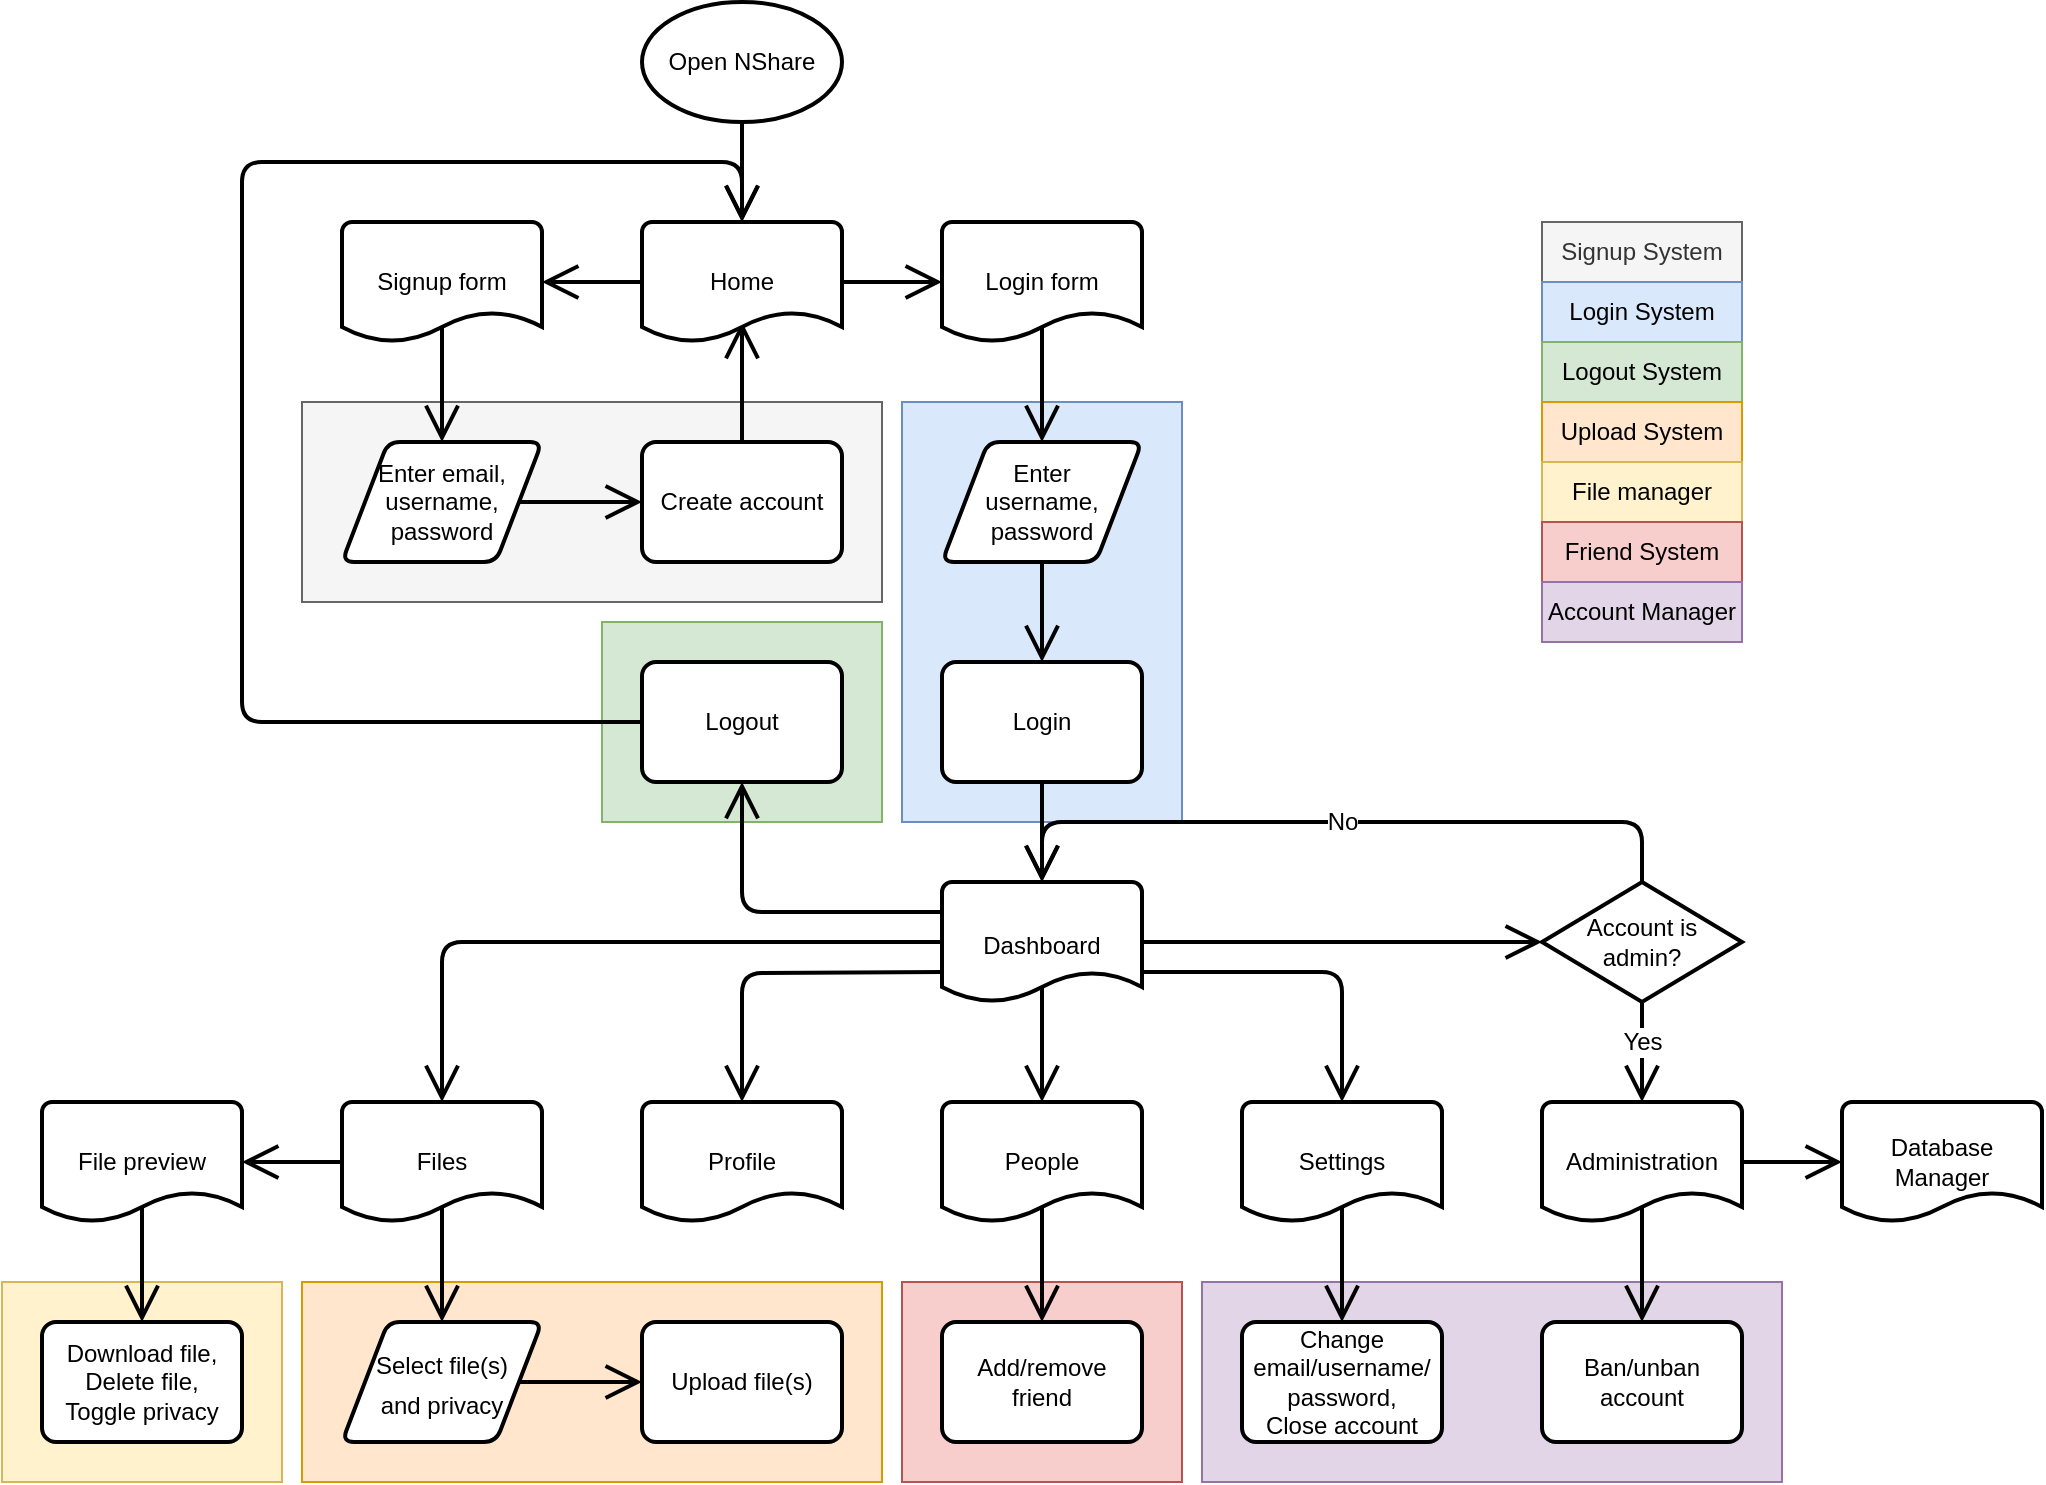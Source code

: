<mxfile version="20.8.16" type="device"><diagram id="C5RBs43oDa-KdzZeNtuy" name="Page-1"><mxGraphModel dx="1203" dy="886" grid="1" gridSize="10" guides="1" tooltips="1" connect="1" arrows="1" fold="1" page="1" pageScale="1" pageWidth="827" pageHeight="1169" math="0" shadow="0"><root><mxCell id="WIyWlLk6GJQsqaUBKTNV-0"/><mxCell id="WIyWlLk6GJQsqaUBKTNV-1" parent="WIyWlLk6GJQsqaUBKTNV-0"/><mxCell id="Ddsg4DlG85Ckc5aJ8j3_-16" value="" style="rounded=0;whiteSpace=wrap;html=1;glass=0;fillColor=#e1d5e7;strokeColor=#9673a6;" parent="WIyWlLk6GJQsqaUBKTNV-1" vertex="1"><mxGeometry x="450" y="700" width="290" height="100" as="geometry"/></mxCell><mxCell id="Ddsg4DlG85Ckc5aJ8j3_-15" value="" style="rounded=0;whiteSpace=wrap;html=1;glass=0;fillColor=#f8cecc;strokeColor=#b85450;" parent="WIyWlLk6GJQsqaUBKTNV-1" vertex="1"><mxGeometry x="300" y="700" width="140" height="100" as="geometry"/></mxCell><mxCell id="Ddsg4DlG85Ckc5aJ8j3_-14" value="" style="rounded=0;whiteSpace=wrap;html=1;glass=0;fillColor=#fff2cc;strokeColor=#d6b656;" parent="WIyWlLk6GJQsqaUBKTNV-1" vertex="1"><mxGeometry x="-150" y="700" width="140" height="100" as="geometry"/></mxCell><mxCell id="Ddsg4DlG85Ckc5aJ8j3_-13" value="" style="rounded=0;whiteSpace=wrap;html=1;glass=0;fillColor=#ffe6cc;strokeColor=#d79b00;" parent="WIyWlLk6GJQsqaUBKTNV-1" vertex="1"><mxGeometry y="700" width="290" height="100" as="geometry"/></mxCell><mxCell id="Ddsg4DlG85Ckc5aJ8j3_-12" value="" style="rounded=0;whiteSpace=wrap;html=1;glass=0;fillColor=#d5e8d4;strokeColor=#82b366;" parent="WIyWlLk6GJQsqaUBKTNV-1" vertex="1"><mxGeometry x="150" y="370" width="140" height="100" as="geometry"/></mxCell><mxCell id="Ddsg4DlG85Ckc5aJ8j3_-11" value="" style="rounded=0;whiteSpace=wrap;html=1;glass=0;fillColor=#dae8fc;strokeColor=#6c8ebf;" parent="WIyWlLk6GJQsqaUBKTNV-1" vertex="1"><mxGeometry x="300" y="260" width="140" height="210" as="geometry"/></mxCell><mxCell id="Ddsg4DlG85Ckc5aJ8j3_-10" value="" style="rounded=0;whiteSpace=wrap;html=1;glass=0;fillColor=#f5f5f5;fontColor=#333333;strokeColor=#666666;" parent="WIyWlLk6GJQsqaUBKTNV-1" vertex="1"><mxGeometry y="260" width="290" height="100" as="geometry"/></mxCell><mxCell id="sszrleJ7pmvfcIpM_HSE-67" style="edgeStyle=orthogonalEdgeStyle;rounded=1;orthogonalLoop=1;jettySize=auto;html=1;exitX=0.5;exitY=1;exitDx=0;exitDy=0;exitPerimeter=0;entryX=0.5;entryY=0;entryDx=0;entryDy=0;entryPerimeter=0;strokeWidth=2;fontSize=12;endArrow=open;startSize=14;endSize=14;sourcePerimeterSpacing=8;targetPerimeterSpacing=8;" parent="WIyWlLk6GJQsqaUBKTNV-1" source="KAN1DRMj0y0aXyjjWlx8-12" target="sszrleJ7pmvfcIpM_HSE-66" edge="1"><mxGeometry relative="1" as="geometry"/></mxCell><mxCell id="sszrleJ7pmvfcIpM_HSE-111" style="edgeStyle=orthogonalEdgeStyle;rounded=1;orthogonalLoop=1;jettySize=auto;html=1;exitX=1;exitY=0.5;exitDx=0;exitDy=0;exitPerimeter=0;entryX=0;entryY=0.5;entryDx=0;entryDy=0;entryPerimeter=0;strokeWidth=2;fontSize=12;endArrow=open;startSize=14;endSize=14;sourcePerimeterSpacing=8;targetPerimeterSpacing=8;" parent="WIyWlLk6GJQsqaUBKTNV-1" source="sszrleJ7pmvfcIpM_HSE-66" target="sszrleJ7pmvfcIpM_HSE-70" edge="1"><mxGeometry relative="1" as="geometry"/></mxCell><mxCell id="sszrleJ7pmvfcIpM_HSE-112" style="edgeStyle=orthogonalEdgeStyle;rounded=1;orthogonalLoop=1;jettySize=auto;html=1;exitX=0;exitY=0.5;exitDx=0;exitDy=0;exitPerimeter=0;entryX=1;entryY=0.5;entryDx=0;entryDy=0;entryPerimeter=0;strokeWidth=2;fontSize=12;endArrow=open;startSize=14;endSize=14;sourcePerimeterSpacing=8;targetPerimeterSpacing=8;" parent="WIyWlLk6GJQsqaUBKTNV-1" source="sszrleJ7pmvfcIpM_HSE-66" target="sszrleJ7pmvfcIpM_HSE-68" edge="1"><mxGeometry relative="1" as="geometry"/></mxCell><mxCell id="sszrleJ7pmvfcIpM_HSE-114" style="edgeStyle=orthogonalEdgeStyle;rounded=1;orthogonalLoop=1;jettySize=auto;html=1;entryX=0.5;entryY=0;entryDx=0;entryDy=0;strokeWidth=2;fontSize=12;endArrow=open;startSize=14;endSize=14;sourcePerimeterSpacing=8;targetPerimeterSpacing=8;exitX=0.5;exitY=0.833;exitDx=0;exitDy=0;exitPerimeter=0;" parent="WIyWlLk6GJQsqaUBKTNV-1" source="sszrleJ7pmvfcIpM_HSE-68" target="sszrleJ7pmvfcIpM_HSE-98" edge="1"><mxGeometry relative="1" as="geometry"/></mxCell><mxCell id="sszrleJ7pmvfcIpM_HSE-103" style="edgeStyle=orthogonalEdgeStyle;rounded=1;orthogonalLoop=1;jettySize=auto;html=1;entryX=0.5;entryY=0;entryDx=0;entryDy=0;strokeWidth=2;fontSize=12;endArrow=open;startSize=14;endSize=14;sourcePerimeterSpacing=8;targetPerimeterSpacing=8;exitX=0.5;exitY=0.833;exitDx=0;exitDy=0;exitPerimeter=0;" parent="WIyWlLk6GJQsqaUBKTNV-1" source="sszrleJ7pmvfcIpM_HSE-70" target="sszrleJ7pmvfcIpM_HSE-102" edge="1"><mxGeometry relative="1" as="geometry"/></mxCell><mxCell id="sszrleJ7pmvfcIpM_HSE-116" style="edgeStyle=orthogonalEdgeStyle;rounded=1;orthogonalLoop=1;jettySize=auto;html=1;exitX=0.5;exitY=0;exitDx=0;exitDy=0;entryX=0.5;entryY=0.833;entryDx=0;entryDy=0;entryPerimeter=0;strokeWidth=2;fontSize=12;endArrow=open;startSize=14;endSize=14;sourcePerimeterSpacing=8;targetPerimeterSpacing=8;" parent="WIyWlLk6GJQsqaUBKTNV-1" source="sszrleJ7pmvfcIpM_HSE-73" target="sszrleJ7pmvfcIpM_HSE-66" edge="1"><mxGeometry relative="1" as="geometry"/></mxCell><mxCell id="sszrleJ7pmvfcIpM_HSE-108" style="edgeStyle=orthogonalEdgeStyle;rounded=1;orthogonalLoop=1;jettySize=auto;html=1;exitX=0.5;exitY=0.833;exitDx=0;exitDy=0;entryX=0.5;entryY=0;entryDx=0;entryDy=0;entryPerimeter=0;strokeWidth=2;fontSize=12;endArrow=open;startSize=14;endSize=14;sourcePerimeterSpacing=8;targetPerimeterSpacing=8;exitPerimeter=0;" parent="WIyWlLk6GJQsqaUBKTNV-1" source="tVg_h0LRR8AJe5HUPdZW-2" target="sszrleJ7pmvfcIpM_HSE-133" edge="1"><mxGeometry relative="1" as="geometry"><mxPoint x="370" y="610" as="targetPoint"/><mxPoint x="370" y="560" as="sourcePoint"/></mxGeometry></mxCell><mxCell id="VdkVeggnY9PGqmSljeIG-64" style="edgeStyle=orthogonalEdgeStyle;rounded=1;orthogonalLoop=1;jettySize=auto;html=1;exitX=1;exitY=0.75;exitDx=0;exitDy=0;strokeWidth=2;fontSize=12;endArrow=open;startSize=14;endSize=14;sourcePerimeterSpacing=8;targetPerimeterSpacing=8;entryX=0.5;entryY=0;entryDx=0;entryDy=0;entryPerimeter=0;exitPerimeter=0;" parent="WIyWlLk6GJQsqaUBKTNV-1" source="tVg_h0LRR8AJe5HUPdZW-2" target="VdkVeggnY9PGqmSljeIG-66" edge="1"><mxGeometry relative="1" as="geometry"><mxPoint x="500" y="590" as="targetPoint"/><mxPoint x="420" y="545" as="sourcePoint"/></mxGeometry></mxCell><mxCell id="VdkVeggnY9PGqmSljeIG-69" style="edgeStyle=orthogonalEdgeStyle;rounded=1;orthogonalLoop=1;jettySize=auto;html=1;exitX=1;exitY=0.5;exitDx=0;exitDy=0;strokeWidth=2;fontSize=12;endArrow=open;startSize=14;endSize=14;sourcePerimeterSpacing=8;targetPerimeterSpacing=8;entryX=0;entryY=0.5;entryDx=0;entryDy=0;entryPerimeter=0;exitPerimeter=0;" parent="WIyWlLk6GJQsqaUBKTNV-1" source="tVg_h0LRR8AJe5HUPdZW-2" target="sszrleJ7pmvfcIpM_HSE-125" edge="1"><mxGeometry relative="1" as="geometry"><mxPoint x="590" y="530" as="targetPoint"/><mxPoint x="420" y="530" as="sourcePoint"/></mxGeometry></mxCell><mxCell id="VdkVeggnY9PGqmSljeIG-74" style="edgeStyle=orthogonalEdgeStyle;rounded=1;orthogonalLoop=1;jettySize=auto;html=1;exitX=0;exitY=0.75;exitDx=0;exitDy=0;entryX=0.5;entryY=0;entryDx=0;entryDy=0;entryPerimeter=0;strokeWidth=2;fontSize=12;endArrow=open;startSize=14;endSize=14;sourcePerimeterSpacing=8;targetPerimeterSpacing=8;" parent="WIyWlLk6GJQsqaUBKTNV-1" target="VdkVeggnY9PGqmSljeIG-72" edge="1"><mxGeometry relative="1" as="geometry"><mxPoint x="320" y="545" as="sourcePoint"/></mxGeometry></mxCell><mxCell id="VdkVeggnY9PGqmSljeIG-75" style="edgeStyle=orthogonalEdgeStyle;rounded=1;orthogonalLoop=1;jettySize=auto;html=1;exitX=0;exitY=0.5;exitDx=0;exitDy=0;entryX=0.5;entryY=0;entryDx=0;entryDy=0;entryPerimeter=0;strokeWidth=2;fontSize=12;endArrow=open;startSize=14;endSize=14;sourcePerimeterSpacing=8;targetPerimeterSpacing=8;exitPerimeter=0;" parent="WIyWlLk6GJQsqaUBKTNV-1" source="tVg_h0LRR8AJe5HUPdZW-2" target="sszrleJ7pmvfcIpM_HSE-131" edge="1"><mxGeometry relative="1" as="geometry"><mxPoint x="320" y="530" as="sourcePoint"/></mxGeometry></mxCell><mxCell id="sszrleJ7pmvfcIpM_HSE-115" style="edgeStyle=orthogonalEdgeStyle;rounded=1;orthogonalLoop=1;jettySize=auto;html=1;exitX=1;exitY=0.5;exitDx=0;exitDy=0;entryX=0;entryY=0.5;entryDx=0;entryDy=0;strokeWidth=2;fontSize=12;endArrow=open;startSize=14;endSize=14;sourcePerimeterSpacing=8;targetPerimeterSpacing=8;" parent="WIyWlLk6GJQsqaUBKTNV-1" source="sszrleJ7pmvfcIpM_HSE-98" target="sszrleJ7pmvfcIpM_HSE-73" edge="1"><mxGeometry relative="1" as="geometry"/></mxCell><mxCell id="tVg_h0LRR8AJe5HUPdZW-1" style="edgeStyle=orthogonalEdgeStyle;rounded=1;orthogonalLoop=1;jettySize=auto;html=1;exitX=0.5;exitY=1;exitDx=0;exitDy=0;entryX=0.5;entryY=0;entryDx=0;entryDy=0;fontSize=12;endArrow=open;startSize=14;endSize=14;sourcePerimeterSpacing=8;targetPerimeterSpacing=8;strokeWidth=2;" parent="WIyWlLk6GJQsqaUBKTNV-1" source="sszrleJ7pmvfcIpM_HSE-102" target="tVg_h0LRR8AJe5HUPdZW-0" edge="1"><mxGeometry relative="1" as="geometry"/></mxCell><mxCell id="VdkVeggnY9PGqmSljeIG-46" value="Yes" style="edgeStyle=orthogonalEdgeStyle;rounded=1;orthogonalLoop=1;jettySize=auto;html=1;exitX=0.5;exitY=1;exitDx=0;exitDy=0;exitPerimeter=0;entryX=0.5;entryY=0;entryDx=0;entryDy=0;entryPerimeter=0;strokeWidth=2;fontSize=12;endArrow=open;startSize=14;endSize=14;sourcePerimeterSpacing=8;targetPerimeterSpacing=8;" parent="WIyWlLk6GJQsqaUBKTNV-1" source="sszrleJ7pmvfcIpM_HSE-125" target="sszrleJ7pmvfcIpM_HSE-135" edge="1"><mxGeometry x="-0.2" relative="1" as="geometry"><mxPoint as="offset"/></mxGeometry></mxCell><mxCell id="VdkVeggnY9PGqmSljeIG-10" value="" style="edgeStyle=orthogonalEdgeStyle;rounded=1;orthogonalLoop=1;jettySize=auto;html=1;entryX=0.5;entryY=0;entryDx=0;entryDy=0;strokeWidth=2;fontSize=12;endArrow=open;startSize=14;endSize=14;sourcePerimeterSpacing=8;targetPerimeterSpacing=8;exitX=0.5;exitY=0.833;exitDx=0;exitDy=0;exitPerimeter=0;" parent="WIyWlLk6GJQsqaUBKTNV-1" source="sszrleJ7pmvfcIpM_HSE-131" target="VdkVeggnY9PGqmSljeIG-20" edge="1"><mxGeometry x="0.048" relative="1" as="geometry"><mxPoint x="60" y="680" as="sourcePoint"/><mxPoint x="70" y="720" as="targetPoint"/><mxPoint as="offset"/></mxGeometry></mxCell><mxCell id="VdkVeggnY9PGqmSljeIG-56" style="edgeStyle=orthogonalEdgeStyle;rounded=1;orthogonalLoop=1;jettySize=auto;html=1;exitX=0;exitY=0.5;exitDx=0;exitDy=0;exitPerimeter=0;entryX=1;entryY=0.5;entryDx=0;entryDy=0;entryPerimeter=0;strokeWidth=2;fontSize=12;endArrow=open;startSize=14;endSize=14;sourcePerimeterSpacing=8;targetPerimeterSpacing=8;" parent="WIyWlLk6GJQsqaUBKTNV-1" source="sszrleJ7pmvfcIpM_HSE-131" target="VdkVeggnY9PGqmSljeIG-23" edge="1"><mxGeometry relative="1" as="geometry"/></mxCell><mxCell id="VdkVeggnY9PGqmSljeIG-35" style="edgeStyle=orthogonalEdgeStyle;rounded=1;orthogonalLoop=1;jettySize=auto;html=1;entryX=0.5;entryY=0;entryDx=0;entryDy=0;strokeWidth=2;fontSize=12;endArrow=open;startSize=14;endSize=14;sourcePerimeterSpacing=8;targetPerimeterSpacing=8;exitX=0.5;exitY=0.833;exitDx=0;exitDy=0;exitPerimeter=0;" parent="WIyWlLk6GJQsqaUBKTNV-1" source="sszrleJ7pmvfcIpM_HSE-133" target="VdkVeggnY9PGqmSljeIG-34" edge="1"><mxGeometry relative="1" as="geometry"/></mxCell><mxCell id="VdkVeggnY9PGqmSljeIG-48" style="edgeStyle=orthogonalEdgeStyle;rounded=1;orthogonalLoop=1;jettySize=auto;html=1;entryX=0.5;entryY=0;entryDx=0;entryDy=0;strokeWidth=2;fontSize=12;endArrow=open;startSize=14;endSize=14;sourcePerimeterSpacing=8;targetPerimeterSpacing=8;exitX=0.5;exitY=0.833;exitDx=0;exitDy=0;exitPerimeter=0;" parent="WIyWlLk6GJQsqaUBKTNV-1" source="sszrleJ7pmvfcIpM_HSE-135" target="VdkVeggnY9PGqmSljeIG-43" edge="1"><mxGeometry relative="1" as="geometry"/></mxCell><mxCell id="VdkVeggnY9PGqmSljeIG-49" style="edgeStyle=orthogonalEdgeStyle;rounded=1;orthogonalLoop=1;jettySize=auto;html=1;exitX=1;exitY=0.5;exitDx=0;exitDy=0;exitPerimeter=0;strokeWidth=2;fontSize=12;endArrow=open;startSize=14;endSize=14;sourcePerimeterSpacing=8;targetPerimeterSpacing=8;entryX=0;entryY=0.5;entryDx=0;entryDy=0;entryPerimeter=0;" parent="WIyWlLk6GJQsqaUBKTNV-1" source="sszrleJ7pmvfcIpM_HSE-135" target="VdkVeggnY9PGqmSljeIG-71" edge="1"><mxGeometry relative="1" as="geometry"><mxPoint x="770" y="640.0" as="targetPoint"/></mxGeometry></mxCell><mxCell id="VdkVeggnY9PGqmSljeIG-82" style="edgeStyle=orthogonalEdgeStyle;rounded=1;orthogonalLoop=1;jettySize=auto;html=1;exitX=1;exitY=0.5;exitDx=0;exitDy=0;entryX=0;entryY=0.5;entryDx=0;entryDy=0;strokeWidth=2;fontSize=12;endArrow=open;startSize=14;endSize=14;sourcePerimeterSpacing=8;targetPerimeterSpacing=8;" parent="WIyWlLk6GJQsqaUBKTNV-1" source="VdkVeggnY9PGqmSljeIG-20" target="VdkVeggnY9PGqmSljeIG-21" edge="1"><mxGeometry relative="1" as="geometry"/></mxCell><mxCell id="VdkVeggnY9PGqmSljeIG-28" style="edgeStyle=orthogonalEdgeStyle;rounded=1;orthogonalLoop=1;jettySize=auto;html=1;entryX=0.5;entryY=0;entryDx=0;entryDy=0;strokeWidth=2;fontSize=12;endArrow=open;startSize=14;endSize=14;sourcePerimeterSpacing=8;targetPerimeterSpacing=8;exitX=0.5;exitY=0.833;exitDx=0;exitDy=0;exitPerimeter=0;" parent="WIyWlLk6GJQsqaUBKTNV-1" source="VdkVeggnY9PGqmSljeIG-23" target="VdkVeggnY9PGqmSljeIG-24" edge="1"><mxGeometry relative="1" as="geometry"/></mxCell><mxCell id="VdkVeggnY9PGqmSljeIG-65" style="edgeStyle=orthogonalEdgeStyle;rounded=1;orthogonalLoop=1;jettySize=auto;html=1;entryX=0.5;entryY=0;entryDx=0;entryDy=0;strokeWidth=2;fontSize=12;endArrow=open;startSize=14;endSize=14;sourcePerimeterSpacing=8;targetPerimeterSpacing=8;exitX=0.5;exitY=0.833;exitDx=0;exitDy=0;exitPerimeter=0;" parent="WIyWlLk6GJQsqaUBKTNV-1" source="VdkVeggnY9PGqmSljeIG-66" target="VdkVeggnY9PGqmSljeIG-67" edge="1"><mxGeometry relative="1" as="geometry"/></mxCell><mxCell id="VdkVeggnY9PGqmSljeIG-80" style="edgeStyle=orthogonalEdgeStyle;rounded=1;orthogonalLoop=1;jettySize=auto;html=1;exitX=0;exitY=0.5;exitDx=0;exitDy=0;entryX=0.5;entryY=0;entryDx=0;entryDy=0;entryPerimeter=0;strokeWidth=2;fontSize=12;endArrow=open;startSize=14;endSize=14;sourcePerimeterSpacing=8;targetPerimeterSpacing=8;" parent="WIyWlLk6GJQsqaUBKTNV-1" source="VdkVeggnY9PGqmSljeIG-77" target="sszrleJ7pmvfcIpM_HSE-66" edge="1"><mxGeometry relative="1" as="geometry"><Array as="points"><mxPoint x="-30" y="420"/><mxPoint x="-30" y="140"/><mxPoint x="220" y="140"/></Array></mxGeometry></mxCell><mxCell id="tVg_h0LRR8AJe5HUPdZW-3" style="edgeStyle=orthogonalEdgeStyle;rounded=1;orthogonalLoop=1;jettySize=auto;html=1;exitX=0.5;exitY=1;exitDx=0;exitDy=0;entryX=0.5;entryY=0;entryDx=0;entryDy=0;entryPerimeter=0;fontSize=12;endArrow=open;startSize=14;endSize=14;sourcePerimeterSpacing=8;targetPerimeterSpacing=8;strokeWidth=2;" parent="WIyWlLk6GJQsqaUBKTNV-1" source="tVg_h0LRR8AJe5HUPdZW-0" target="tVg_h0LRR8AJe5HUPdZW-2" edge="1"><mxGeometry relative="1" as="geometry"/></mxCell><mxCell id="tVg_h0LRR8AJe5HUPdZW-4" style="edgeStyle=orthogonalEdgeStyle;rounded=1;orthogonalLoop=1;jettySize=auto;html=1;exitX=0;exitY=0.25;exitDx=0;exitDy=0;exitPerimeter=0;entryX=0.5;entryY=1;entryDx=0;entryDy=0;strokeWidth=2;fontSize=12;endArrow=open;startSize=14;endSize=14;sourcePerimeterSpacing=8;targetPerimeterSpacing=8;" parent="WIyWlLk6GJQsqaUBKTNV-1" source="tVg_h0LRR8AJe5HUPdZW-2" target="VdkVeggnY9PGqmSljeIG-77" edge="1"><mxGeometry relative="1" as="geometry"/></mxCell><mxCell id="adyJvl2t2-PN6kWh3Zgr-2" value="&lt;font style=&quot;font-size: 12px;&quot;&gt;No&lt;/font&gt;" style="edgeStyle=orthogonalEdgeStyle;rounded=1;orthogonalLoop=1;jettySize=auto;html=1;exitX=0.5;exitY=0;exitDx=0;exitDy=0;entryX=0.5;entryY=0;entryDx=0;entryDy=0;entryPerimeter=0;fontSize=12;endArrow=open;startSize=14;endSize=14;sourcePerimeterSpacing=8;targetPerimeterSpacing=8;strokeWidth=2;exitPerimeter=0;" parent="WIyWlLk6GJQsqaUBKTNV-1" source="sszrleJ7pmvfcIpM_HSE-125" target="tVg_h0LRR8AJe5HUPdZW-2" edge="1"><mxGeometry relative="1" as="geometry"><mxPoint x="380" y="460" as="sourcePoint"/><mxPoint x="380" y="510.04" as="targetPoint"/><Array as="points"><mxPoint x="670" y="470"/><mxPoint x="370" y="470"/></Array></mxGeometry></mxCell><mxCell id="KAN1DRMj0y0aXyjjWlx8-12" value="Open NShare" style="strokeWidth=2;html=1;shape=mxgraph.flowchart.start_1;whiteSpace=wrap;fontSize=12;" parent="WIyWlLk6GJQsqaUBKTNV-1" vertex="1"><mxGeometry x="170" y="60" width="100" height="60" as="geometry"/></mxCell><mxCell id="sszrleJ7pmvfcIpM_HSE-66" value="Home" style="strokeWidth=2;html=1;shape=mxgraph.flowchart.document2;whiteSpace=wrap;size=0.25;fontSize=12;" parent="WIyWlLk6GJQsqaUBKTNV-1" vertex="1"><mxGeometry x="170" y="170" width="100" height="60" as="geometry"/></mxCell><mxCell id="sszrleJ7pmvfcIpM_HSE-68" value="Signup form" style="strokeWidth=2;html=1;shape=mxgraph.flowchart.document2;whiteSpace=wrap;size=0.25;fontSize=12;" parent="WIyWlLk6GJQsqaUBKTNV-1" vertex="1"><mxGeometry x="20" y="170" width="100" height="60" as="geometry"/></mxCell><mxCell id="sszrleJ7pmvfcIpM_HSE-70" value="Login form" style="strokeWidth=2;html=1;shape=mxgraph.flowchart.document2;whiteSpace=wrap;size=0.25;fontSize=12;" parent="WIyWlLk6GJQsqaUBKTNV-1" vertex="1"><mxGeometry x="320" y="170" width="100" height="60" as="geometry"/></mxCell><mxCell id="sszrleJ7pmvfcIpM_HSE-73" value="Create account" style="rounded=1;whiteSpace=wrap;html=1;absoluteArcSize=1;arcSize=14;strokeWidth=2;fontSize=12;" parent="WIyWlLk6GJQsqaUBKTNV-1" vertex="1"><mxGeometry x="170" y="280" width="100" height="60" as="geometry"/></mxCell><mxCell id="sszrleJ7pmvfcIpM_HSE-98" value="Enter email,&lt;br&gt;username,&lt;br&gt;password" style="shape=parallelogram;html=1;strokeWidth=2;perimeter=parallelogramPerimeter;whiteSpace=wrap;rounded=1;arcSize=12;size=0.23;fontSize=12;" parent="WIyWlLk6GJQsqaUBKTNV-1" vertex="1"><mxGeometry x="20" y="280" width="100" height="60" as="geometry"/></mxCell><mxCell id="sszrleJ7pmvfcIpM_HSE-102" value="Enter&lt;br&gt;username,&lt;br&gt;password" style="shape=parallelogram;html=1;strokeWidth=2;perimeter=parallelogramPerimeter;whiteSpace=wrap;rounded=1;arcSize=12;size=0.23;fontSize=12;" parent="WIyWlLk6GJQsqaUBKTNV-1" vertex="1"><mxGeometry x="320" y="280" width="100" height="60" as="geometry"/></mxCell><mxCell id="sszrleJ7pmvfcIpM_HSE-125" value="Account is admin?" style="strokeWidth=2;html=1;shape=mxgraph.flowchart.decision;whiteSpace=wrap;fontSize=12;" parent="WIyWlLk6GJQsqaUBKTNV-1" vertex="1"><mxGeometry x="620" y="500" width="100" height="60" as="geometry"/></mxCell><mxCell id="sszrleJ7pmvfcIpM_HSE-131" value="Files" style="strokeWidth=2;html=1;shape=mxgraph.flowchart.document2;whiteSpace=wrap;size=0.25;rounded=0;fontSize=12;" parent="WIyWlLk6GJQsqaUBKTNV-1" vertex="1"><mxGeometry x="20" y="610" width="100" height="60" as="geometry"/></mxCell><mxCell id="sszrleJ7pmvfcIpM_HSE-133" value="People" style="strokeWidth=2;html=1;shape=mxgraph.flowchart.document2;whiteSpace=wrap;size=0.25;rounded=0;fontSize=12;" parent="WIyWlLk6GJQsqaUBKTNV-1" vertex="1"><mxGeometry x="320" y="610" width="100" height="60" as="geometry"/></mxCell><mxCell id="sszrleJ7pmvfcIpM_HSE-135" value="Administration" style="strokeWidth=2;html=1;shape=mxgraph.flowchart.document2;whiteSpace=wrap;size=0.25;rounded=0;fontSize=12;" parent="WIyWlLk6GJQsqaUBKTNV-1" vertex="1"><mxGeometry x="620" y="610" width="100" height="60" as="geometry"/></mxCell><mxCell id="VdkVeggnY9PGqmSljeIG-20" value="&lt;font style=&quot;font-size: 12px;&quot;&gt;Select file(s)&lt;br&gt;and privacy&lt;/font&gt;" style="shape=parallelogram;html=1;strokeWidth=2;perimeter=parallelogramPerimeter;whiteSpace=wrap;rounded=1;arcSize=12;size=0.23;fontSize=16;" parent="WIyWlLk6GJQsqaUBKTNV-1" vertex="1"><mxGeometry x="20" y="720" width="100" height="60" as="geometry"/></mxCell><mxCell id="VdkVeggnY9PGqmSljeIG-21" value="Upload file(s)" style="rounded=1;whiteSpace=wrap;html=1;absoluteArcSize=1;arcSize=14;strokeWidth=2;fontSize=12;" parent="WIyWlLk6GJQsqaUBKTNV-1" vertex="1"><mxGeometry x="170" y="720" width="100" height="60" as="geometry"/></mxCell><mxCell id="VdkVeggnY9PGqmSljeIG-23" value="File preview" style="strokeWidth=2;html=1;shape=mxgraph.flowchart.document2;whiteSpace=wrap;size=0.25;fontSize=12;" parent="WIyWlLk6GJQsqaUBKTNV-1" vertex="1"><mxGeometry x="-130" y="610" width="100" height="60" as="geometry"/></mxCell><mxCell id="VdkVeggnY9PGqmSljeIG-24" value="Download file,&lt;br&gt;Delete file,&lt;br&gt;Toggle privacy" style="rounded=1;whiteSpace=wrap;html=1;absoluteArcSize=1;arcSize=14;strokeWidth=2;fontSize=12;" parent="WIyWlLk6GJQsqaUBKTNV-1" vertex="1"><mxGeometry x="-130" y="720" width="100" height="60" as="geometry"/></mxCell><mxCell id="VdkVeggnY9PGqmSljeIG-34" value="Add/remove friend" style="rounded=1;whiteSpace=wrap;html=1;absoluteArcSize=1;arcSize=14;strokeWidth=2;fontSize=12;" parent="WIyWlLk6GJQsqaUBKTNV-1" vertex="1"><mxGeometry x="320" y="720" width="100" height="60" as="geometry"/></mxCell><mxCell id="VdkVeggnY9PGqmSljeIG-43" value="Ban/unban account" style="rounded=1;whiteSpace=wrap;html=1;absoluteArcSize=1;arcSize=14;strokeWidth=2;fontSize=12;" parent="WIyWlLk6GJQsqaUBKTNV-1" vertex="1"><mxGeometry x="620" y="720" width="100" height="60" as="geometry"/></mxCell><mxCell id="VdkVeggnY9PGqmSljeIG-66" value="Settings" style="strokeWidth=2;html=1;shape=mxgraph.flowchart.document2;whiteSpace=wrap;size=0.25;fontSize=12;" parent="WIyWlLk6GJQsqaUBKTNV-1" vertex="1"><mxGeometry x="470" y="610" width="100" height="60" as="geometry"/></mxCell><mxCell id="VdkVeggnY9PGqmSljeIG-67" value="Change email/username/&lt;br&gt;password,&lt;br&gt;Close account" style="rounded=1;whiteSpace=wrap;html=1;absoluteArcSize=1;arcSize=14;strokeWidth=2;fontSize=12;" parent="WIyWlLk6GJQsqaUBKTNV-1" vertex="1"><mxGeometry x="470" y="720" width="100" height="60" as="geometry"/></mxCell><mxCell id="VdkVeggnY9PGqmSljeIG-71" value="Database Manager" style="strokeWidth=2;html=1;shape=mxgraph.flowchart.document2;whiteSpace=wrap;size=0.25;rounded=0;fontSize=12;" parent="WIyWlLk6GJQsqaUBKTNV-1" vertex="1"><mxGeometry x="770" y="610" width="100" height="60" as="geometry"/></mxCell><mxCell id="VdkVeggnY9PGqmSljeIG-72" value="Profile" style="strokeWidth=2;html=1;shape=mxgraph.flowchart.document2;whiteSpace=wrap;size=0.25;fontSize=12;" parent="WIyWlLk6GJQsqaUBKTNV-1" vertex="1"><mxGeometry x="170" y="610" width="100" height="60" as="geometry"/></mxCell><mxCell id="VdkVeggnY9PGqmSljeIG-77" value="Logout" style="rounded=1;whiteSpace=wrap;html=1;absoluteArcSize=1;arcSize=14;strokeWidth=2;fontSize=12;" parent="WIyWlLk6GJQsqaUBKTNV-1" vertex="1"><mxGeometry x="170" y="390" width="100" height="60" as="geometry"/></mxCell><mxCell id="tVg_h0LRR8AJe5HUPdZW-0" value="Login" style="rounded=1;whiteSpace=wrap;html=1;absoluteArcSize=1;arcSize=14;strokeWidth=2;fontSize=12;" parent="WIyWlLk6GJQsqaUBKTNV-1" vertex="1"><mxGeometry x="320" y="390" width="100" height="60" as="geometry"/></mxCell><mxCell id="tVg_h0LRR8AJe5HUPdZW-2" value="&lt;font style=&quot;font-size: 12px;&quot;&gt;Dashboard&lt;/font&gt;" style="strokeWidth=2;html=1;shape=mxgraph.flowchart.document2;whiteSpace=wrap;size=0.25;fontSize=16;" parent="WIyWlLk6GJQsqaUBKTNV-1" vertex="1"><mxGeometry x="320" y="500.04" width="100" height="60" as="geometry"/></mxCell><mxCell id="Ddsg4DlG85Ckc5aJ8j3_-17" value="Signup System" style="text;strokeColor=#666666;align=center;fillColor=#f5f5f5;html=1;verticalAlign=middle;whiteSpace=wrap;rounded=0;fontColor=#333333;" parent="WIyWlLk6GJQsqaUBKTNV-1" vertex="1"><mxGeometry x="620" y="170" width="100" height="30" as="geometry"/></mxCell><mxCell id="Ddsg4DlG85Ckc5aJ8j3_-18" value="Login System" style="text;strokeColor=#6c8ebf;align=center;fillColor=#dae8fc;html=1;verticalAlign=middle;whiteSpace=wrap;rounded=0;" parent="WIyWlLk6GJQsqaUBKTNV-1" vertex="1"><mxGeometry x="620" y="200" width="100" height="30" as="geometry"/></mxCell><mxCell id="Ddsg4DlG85Ckc5aJ8j3_-19" value="Logout System" style="text;strokeColor=#82b366;align=center;fillColor=#d5e8d4;html=1;verticalAlign=middle;whiteSpace=wrap;rounded=0;" parent="WIyWlLk6GJQsqaUBKTNV-1" vertex="1"><mxGeometry x="620" y="230" width="100" height="30" as="geometry"/></mxCell><mxCell id="Ddsg4DlG85Ckc5aJ8j3_-20" value="Upload System" style="text;strokeColor=#d79b00;align=center;fillColor=#ffe6cc;html=1;verticalAlign=middle;whiteSpace=wrap;rounded=0;" parent="WIyWlLk6GJQsqaUBKTNV-1" vertex="1"><mxGeometry x="620" y="260" width="100" height="30" as="geometry"/></mxCell><mxCell id="Ddsg4DlG85Ckc5aJ8j3_-21" value="File manager" style="text;strokeColor=#d6b656;align=center;fillColor=#fff2cc;html=1;verticalAlign=middle;whiteSpace=wrap;rounded=0;" parent="WIyWlLk6GJQsqaUBKTNV-1" vertex="1"><mxGeometry x="620" y="290" width="100" height="30" as="geometry"/></mxCell><mxCell id="Ddsg4DlG85Ckc5aJ8j3_-22" value="Friend System" style="text;strokeColor=#b85450;align=center;fillColor=#f8cecc;html=1;verticalAlign=middle;whiteSpace=wrap;rounded=0;" parent="WIyWlLk6GJQsqaUBKTNV-1" vertex="1"><mxGeometry x="620" y="320" width="100" height="30" as="geometry"/></mxCell><mxCell id="Ddsg4DlG85Ckc5aJ8j3_-23" value="Account Manager" style="text;strokeColor=#9673a6;align=center;fillColor=#e1d5e7;html=1;verticalAlign=middle;whiteSpace=wrap;rounded=0;" parent="WIyWlLk6GJQsqaUBKTNV-1" vertex="1"><mxGeometry x="620" y="350" width="100" height="30" as="geometry"/></mxCell></root></mxGraphModel></diagram></mxfile>